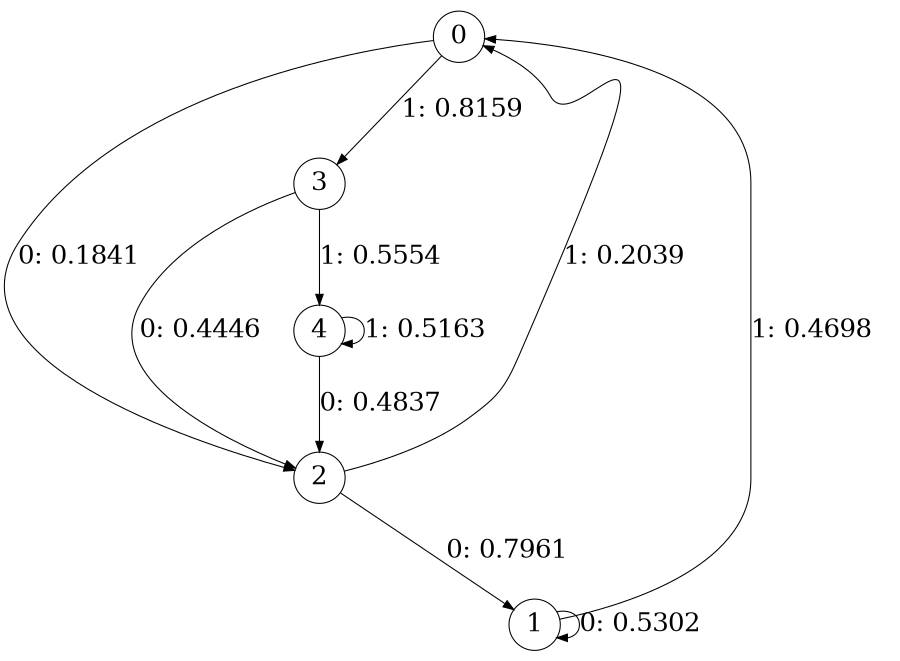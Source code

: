 digraph "ch34faceL3" {
size = "6,8.5";
ratio = "fill";
node [shape = circle];
node [fontsize = 24];
edge [fontsize = 24];
0 -> 2 [label = "0: 0.1841   "];
0 -> 3 [label = "1: 0.8159   "];
1 -> 1 [label = "0: 0.5302   "];
1 -> 0 [label = "1: 0.4698   "];
2 -> 1 [label = "0: 0.7961   "];
2 -> 0 [label = "1: 0.2039   "];
3 -> 2 [label = "0: 0.4446   "];
3 -> 4 [label = "1: 0.5554   "];
4 -> 2 [label = "0: 0.4837   "];
4 -> 4 [label = "1: 0.5163   "];
}